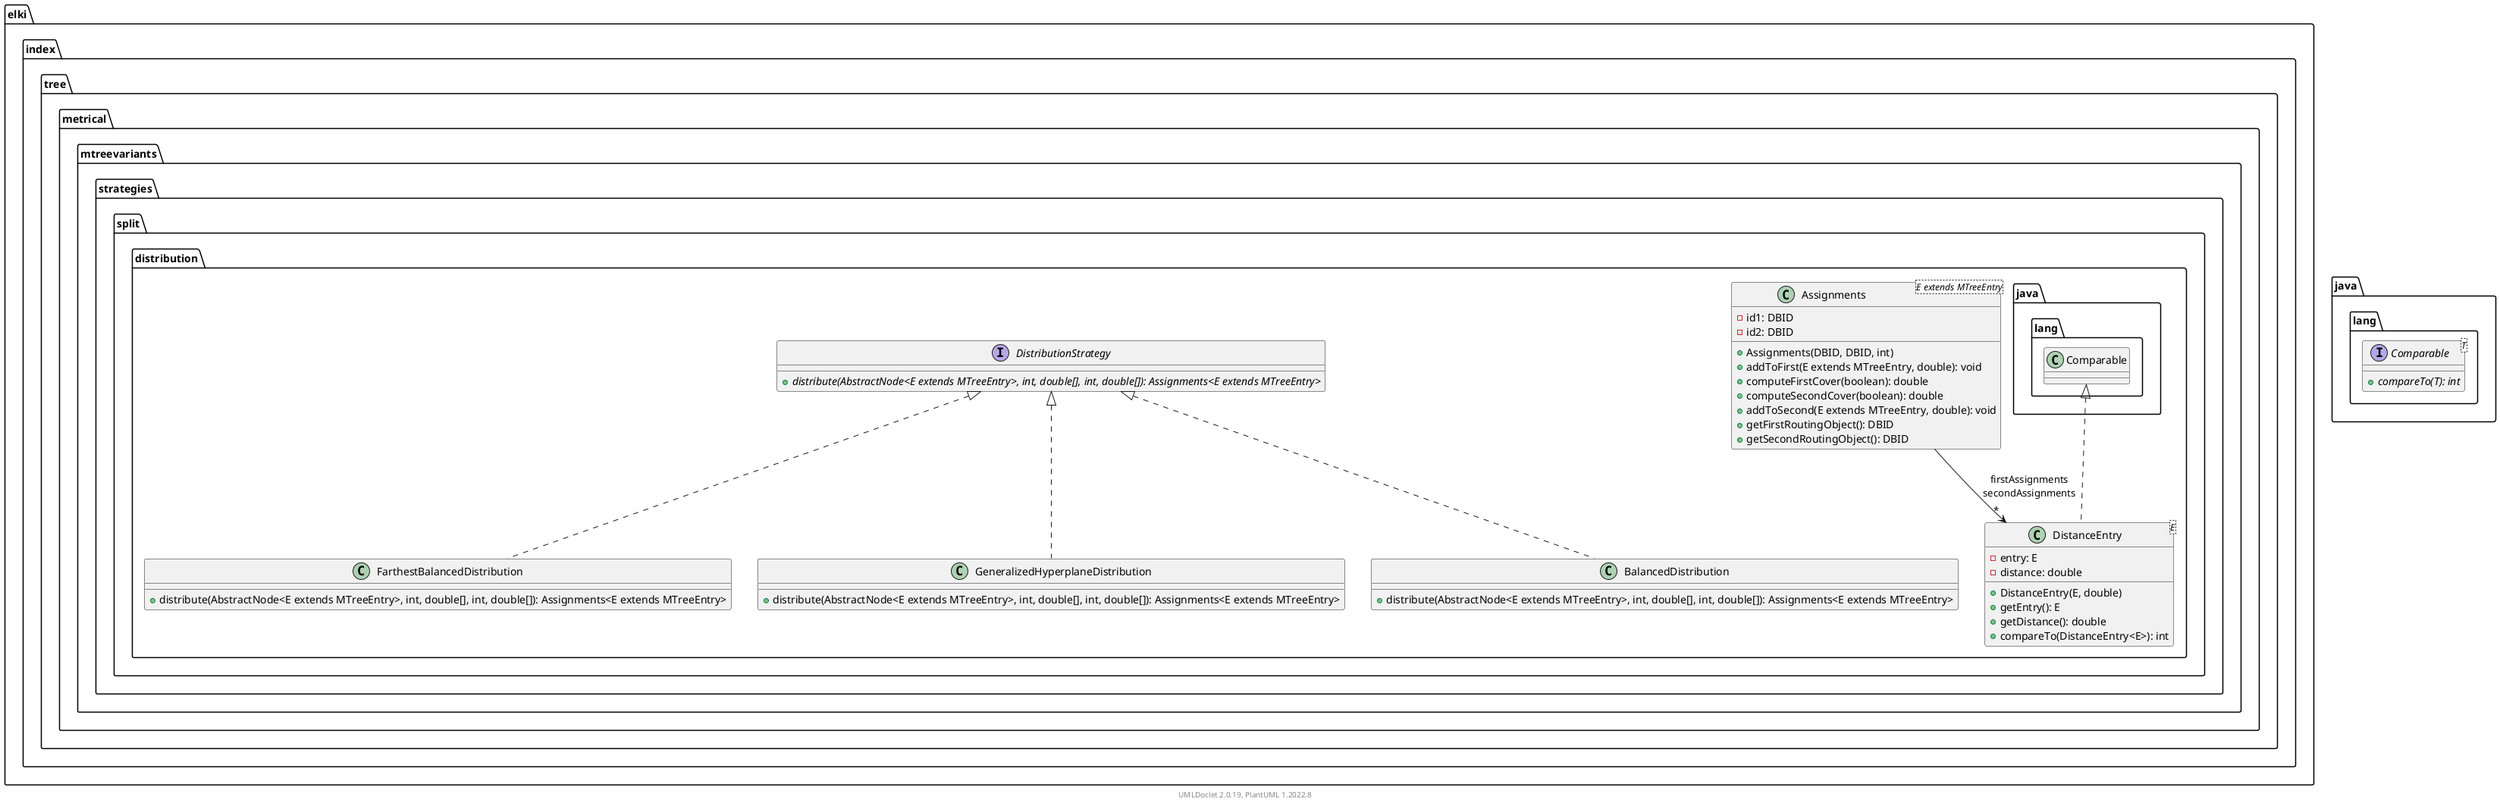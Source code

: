 @startuml
    remove .*\.(Instance|Par|Parameterizer|Factory)$
    namespace elki.index.tree.metrical.mtreevariants.strategies.split.distribution {

        class FarthestBalancedDistribution [[FarthestBalancedDistribution.html]] {
            +distribute(AbstractNode<E extends MTreeEntry>, int, double[], int, double[]): Assignments<E extends MTreeEntry>
        }

        class DistanceEntry<E> [[DistanceEntry.html]] {
            -entry: E
            -distance: double
            +DistanceEntry(E, double)
            +getEntry(): E
            +getDistance(): double
            +compareTo(DistanceEntry<E>): int
        }

        class GeneralizedHyperplaneDistribution [[GeneralizedHyperplaneDistribution.html]] {
            +distribute(AbstractNode<E extends MTreeEntry>, int, double[], int, double[]): Assignments<E extends MTreeEntry>
        }

        class Assignments<E extends MTreeEntry> [[Assignments.html]] {
            -id1: DBID
            -id2: DBID
            +Assignments(DBID, DBID, int)
            +addToFirst(E extends MTreeEntry, double): void
            +computeFirstCover(boolean): double
            +computeSecondCover(boolean): double
            +addToSecond(E extends MTreeEntry, double): void
            +getFirstRoutingObject(): DBID
            +getSecondRoutingObject(): DBID
        }

        interface DistributionStrategy [[DistributionStrategy.html]] {
            {abstract} +distribute(AbstractNode<E extends MTreeEntry>, int, double[], int, double[]): Assignments<E extends MTreeEntry>
        }

        class BalancedDistribution [[BalancedDistribution.html]] {
            +distribute(AbstractNode<E extends MTreeEntry>, int, double[], int, double[]): Assignments<E extends MTreeEntry>
        }

        DistributionStrategy <|.. FarthestBalancedDistribution
        java.lang.Comparable <|.. DistanceEntry
        DistributionStrategy <|.. GeneralizedHyperplaneDistribution
        Assignments --> "*" DistanceEntry: firstAssignments\nsecondAssignments
        DistributionStrategy <|.. BalancedDistribution
    }

    namespace java.lang {
        interface Comparable<T> {
            {abstract} +compareTo(T): int
        }
    }

    center footer UMLDoclet 2.0.19, PlantUML 1.2022.8
@enduml
